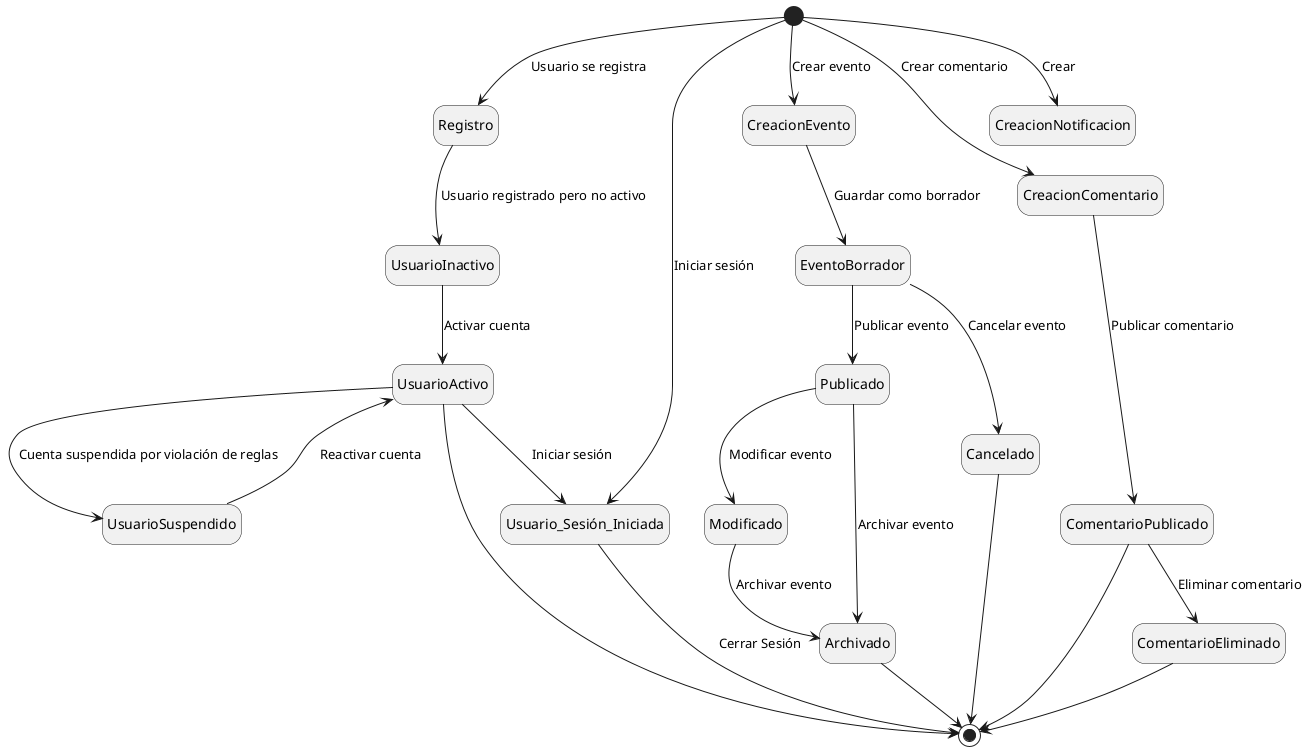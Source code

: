 @startuml

hide empty description

' Estado inicial
[*] --> Registro : Usuario se registra

' Estados del Usuario
Registro --> UsuarioInactivo : Usuario registrado pero no activo
UsuarioInactivo --> UsuarioActivo : Activar cuenta
UsuarioActivo --> UsuarioSuspendido : Cuenta suspendida por violación de reglas
UsuarioSuspendido --> UsuarioActivo : Reactivar cuenta
UsuarioActivo --> [*]
UsuarioActivo --> Usuario_Sesión_Iniciada : Iniciar sesión
Usuario_Sesión_Iniciada --> [*] : Cerrar Sesión
[*] --> Usuario_Sesión_Iniciada : Iniciar sesión

' Estados del Evento
[*] --> CreacionEvento : Crear evento
CreacionEvento --> EventoBorrador : Guardar como borrador
EventoBorrador --> Publicado : Publicar evento
Publicado --> Modificado: Modificar evento
Modificado --> Archivado: Archivar evento
Publicado --> Archivado : Archivar evento
EventoBorrador --> Cancelado : Cancelar evento
Cancelado --> [*]
Archivado --> [*]

' Estados del Comentario
[*] --> CreacionComentario : Crear comentario
CreacionComentario --> ComentarioPublicado : Publicar comentario
ComentarioPublicado --> ComentarioEliminado : Eliminar comentario
ComentarioPublicado --> [*]
ComentarioEliminado --> [*]

' Estados de las Notificaciones
[*] --> CreacionNotificacion : Crear

@enduml
